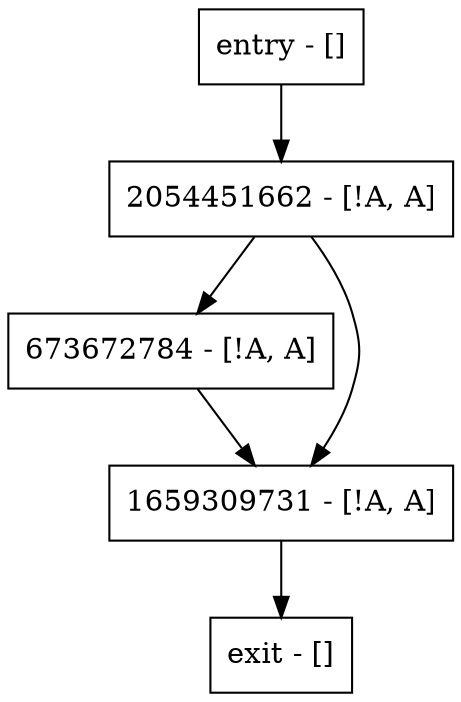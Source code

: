 digraph foo {
node [shape=record];
entry [label="entry - []"];
exit [label="exit - []"];
2054451662 [label="2054451662 - [!A, A]"];
673672784 [label="673672784 - [!A, A]"];
1659309731 [label="1659309731 - [!A, A]"];
entry;
exit;
entry -> 2054451662;
2054451662 -> 673672784;
2054451662 -> 1659309731;
673672784 -> 1659309731;
1659309731 -> exit;
}
